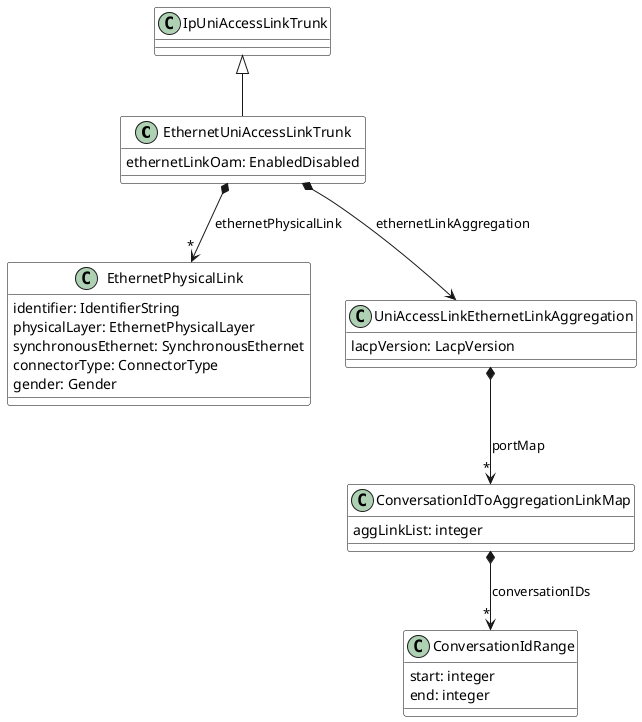 @startuml

skinparam {
    ClassBackgroundColor White
    ClassBorderColor Black
}

class EthernetUniAccessLinkTrunk {

    ethernetLinkOam: EnabledDisabled
}
IpUniAccessLinkTrunk <|-- EthernetUniAccessLinkTrunk

EthernetUniAccessLinkTrunk *-->"*" EthernetPhysicalLink : ethernetPhysicalLink
EthernetUniAccessLinkTrunk *--> UniAccessLinkEthernetLinkAggregation : ethernetLinkAggregation

class IpUniAccessLinkTrunk {

}

class EthernetPhysicalLink {
    identifier: IdentifierString
    physicalLayer: EthernetPhysicalLayer
    synchronousEthernet: SynchronousEthernet
    connectorType: ConnectorType
    gender: Gender
}

class UniAccessLinkEthernetLinkAggregation {

    lacpVersion: LacpVersion
}

UniAccessLinkEthernetLinkAggregation *-->"*" ConversationIdToAggregationLinkMap : portMap




class ConversationIdToAggregationLinkMap {

    aggLinkList: integer
}

ConversationIdToAggregationLinkMap *-->"*" ConversationIdRange : conversationIDs


class ConversationIdRange {

    start: integer
    end: integer
}


@enduml